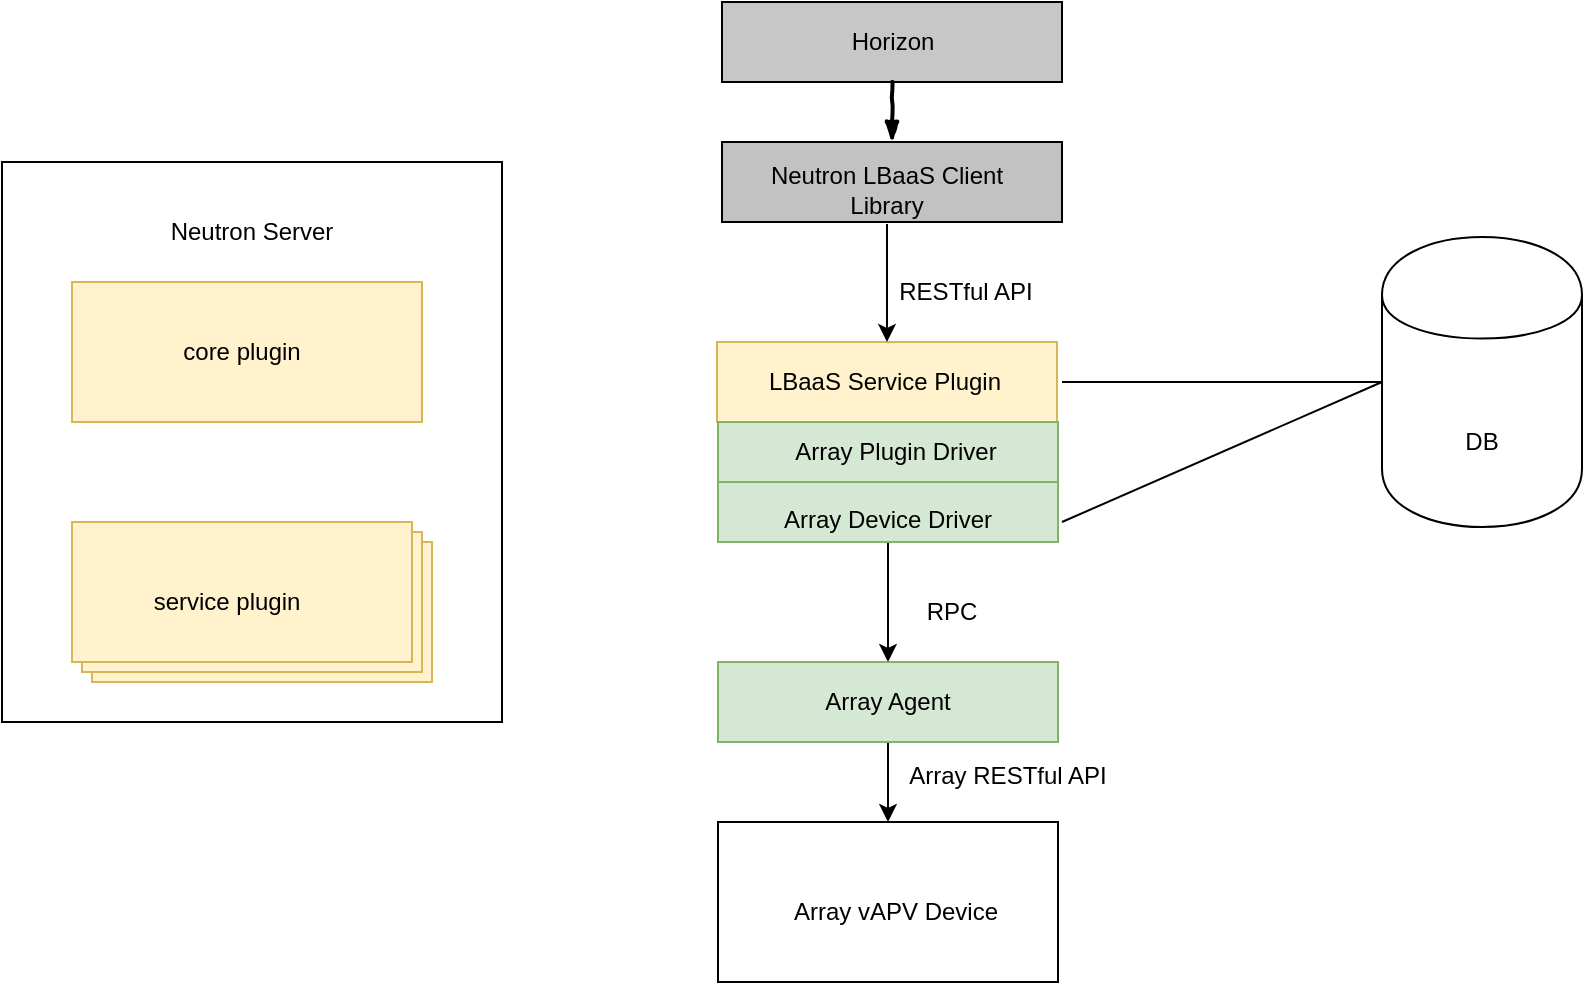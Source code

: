 <mxfile version="10.7.4" type="github"><diagram id="7N29zGMl4YyJZc-qTW2X" name="Page-1"><mxGraphModel dx="918" dy="648" grid="1" gridSize="10" guides="1" tooltips="1" connect="1" arrows="1" fold="1" page="1" pageScale="1" pageWidth="827" pageHeight="1169" math="0" shadow="0"><root><mxCell id="0"/><mxCell id="1" parent="0"/><mxCell id="38LT0MDOOTiqhlYuucge-5" style="edgeStyle=orthogonalEdgeStyle;rounded=0;orthogonalLoop=1;jettySize=auto;html=1;exitX=0.5;exitY=1;exitDx=0;exitDy=0;entryX=0.5;entryY=0;entryDx=0;entryDy=0;" edge="1" parent="1" source="38LT0MDOOTiqhlYuucge-1" target="GUvjcUXcu_N0Zd0C1J7k-11"><mxGeometry relative="1" as="geometry"/></mxCell><mxCell id="38LT0MDOOTiqhlYuucge-1" value="" style="rounded=0;whiteSpace=wrap;html=1;fillColor=#d5e8d4;strokeColor=#82b366;" vertex="1" parent="1"><mxGeometry x="358" y="320" width="170" height="30" as="geometry"/></mxCell><mxCell id="S_-yiuZPqRbQBj3VuvO1-1" value="" style="rounded=0;whiteSpace=wrap;html=1;" parent="1" vertex="1"><mxGeometry y="160" width="250" height="280" as="geometry"/></mxCell><mxCell id="S_-yiuZPqRbQBj3VuvO1-3" value="" style="verticalLabelPosition=bottom;verticalAlign=top;html=1;shape=mxgraph.basic.layered_rect;dx=10;outlineConnect=0;fillColor=#fff2cc;strokeColor=#d6b656;" parent="1" vertex="1"><mxGeometry x="35" y="340" width="180" height="80" as="geometry"/></mxCell><mxCell id="S_-yiuZPqRbQBj3VuvO1-4" value="" style="verticalLabelPosition=bottom;verticalAlign=top;html=1;shape=mxgraph.basic.rect;fillColor2=none;strokeWidth=1;size=20;indent=5;fillColor=#fff2cc;strokeColor=#d6b656;" parent="1" vertex="1"><mxGeometry x="35" y="220" width="175" height="70" as="geometry"/></mxCell><mxCell id="GUvjcUXcu_N0Zd0C1J7k-2" value="Neutron Server" style="text;html=1;strokeColor=none;fillColor=none;align=center;verticalAlign=middle;whiteSpace=wrap;rounded=0;" parent="1" vertex="1"><mxGeometry x="70" y="180" width="110" height="30" as="geometry"/></mxCell><mxCell id="GUvjcUXcu_N0Zd0C1J7k-3" value="core plugin" style="text;html=1;strokeColor=none;fillColor=none;align=center;verticalAlign=middle;whiteSpace=wrap;rounded=0;" parent="1" vertex="1"><mxGeometry x="70" y="242.5" width="100" height="25" as="geometry"/></mxCell><mxCell id="GUvjcUXcu_N0Zd0C1J7k-4" value="service plugin" style="text;html=1;strokeColor=none;fillColor=none;align=center;verticalAlign=middle;whiteSpace=wrap;rounded=0;" parent="1" vertex="1"><mxGeometry x="60" y="365" width="105" height="30" as="geometry"/></mxCell><mxCell id="GUvjcUXcu_N0Zd0C1J7k-5" value="" style="rounded=0;whiteSpace=wrap;html=1;fillColor=#C7C7C7;" parent="1" vertex="1"><mxGeometry x="360" y="80" width="170" height="40" as="geometry"/></mxCell><mxCell id="GUvjcUXcu_N0Zd0C1J7k-8" value="" style="rounded=0;whiteSpace=wrap;html=1;fillColor=#C2C2C2;" parent="1" vertex="1"><mxGeometry x="360" y="150" width="170" height="40" as="geometry"/></mxCell><mxCell id="GUvjcUXcu_N0Zd0C1J7k-9" value="" style="rounded=0;whiteSpace=wrap;html=1;fillColor=#fff2cc;strokeColor=#d6b656;" parent="1" vertex="1"><mxGeometry x="357.5" y="250" width="170" height="40" as="geometry"/></mxCell><mxCell id="GUvjcUXcu_N0Zd0C1J7k-10" value="" style="rounded=0;whiteSpace=wrap;html=1;fillColor=#d5e8d4;strokeColor=#82b366;" parent="1" vertex="1"><mxGeometry x="358" y="290" width="170" height="30" as="geometry"/></mxCell><mxCell id="38LT0MDOOTiqhlYuucge-4" style="edgeStyle=orthogonalEdgeStyle;rounded=0;orthogonalLoop=1;jettySize=auto;html=1;entryX=0.5;entryY=0;entryDx=0;entryDy=0;" edge="1" parent="1" source="GUvjcUXcu_N0Zd0C1J7k-11" target="GUvjcUXcu_N0Zd0C1J7k-12"><mxGeometry relative="1" as="geometry"/></mxCell><mxCell id="GUvjcUXcu_N0Zd0C1J7k-11" value="Array Agent" style="rounded=0;whiteSpace=wrap;html=1;fillColor=#d5e8d4;strokeColor=#82b366;" parent="1" vertex="1"><mxGeometry x="358" y="410" width="170" height="40" as="geometry"/></mxCell><mxCell id="GUvjcUXcu_N0Zd0C1J7k-12" value="" style="rounded=0;whiteSpace=wrap;html=1;" parent="1" vertex="1"><mxGeometry x="358" y="490" width="170" height="80" as="geometry"/></mxCell><mxCell id="GUvjcUXcu_N0Zd0C1J7k-13" value="Horizon" style="text;html=1;strokeColor=none;fillColor=none;align=center;verticalAlign=middle;whiteSpace=wrap;rounded=0;" parent="1" vertex="1"><mxGeometry x="396.5" y="90" width="97" height="20" as="geometry"/></mxCell><mxCell id="GUvjcUXcu_N0Zd0C1J7k-19" style="edgeStyle=orthogonalEdgeStyle;rounded=0;orthogonalLoop=1;jettySize=auto;html=1;exitX=0.5;exitY=1;exitDx=0;exitDy=0;entryX=0.5;entryY=0;entryDx=0;entryDy=0;" parent="1" source="GUvjcUXcu_N0Zd0C1J7k-14" target="GUvjcUXcu_N0Zd0C1J7k-9" edge="1"><mxGeometry relative="1" as="geometry"/></mxCell><mxCell id="GUvjcUXcu_N0Zd0C1J7k-14" value="Neutron LBaaS Client Library" style="text;html=1;strokeColor=none;fillColor=none;align=center;verticalAlign=middle;whiteSpace=wrap;rounded=0;" parent="1" vertex="1"><mxGeometry x="365" y="157" width="155" height="34" as="geometry"/></mxCell><mxCell id="GUvjcUXcu_N0Zd0C1J7k-16" value="" style="rounded=0;comic=1;strokeWidth=2;endArrow=blockThin;html=1;fontFamily=Comic Sans MS;fontStyle=1;exitX=0.5;exitY=1;exitDx=0;exitDy=0;entryX=0.5;entryY=0;entryDx=0;entryDy=0;" parent="1" source="GUvjcUXcu_N0Zd0C1J7k-5" target="GUvjcUXcu_N0Zd0C1J7k-8" edge="1"><mxGeometry width="50" height="50" relative="1" as="geometry"><mxPoint x="440" y="170" as="sourcePoint"/><mxPoint x="490" y="120" as="targetPoint"/></mxGeometry></mxCell><mxCell id="GUvjcUXcu_N0Zd0C1J7k-26" value="RESTful API" style="text;html=1;strokeColor=none;fillColor=none;align=center;verticalAlign=middle;whiteSpace=wrap;rounded=0;" parent="1" vertex="1"><mxGeometry x="434" y="210" width="96" height="29" as="geometry"/></mxCell><mxCell id="GUvjcUXcu_N0Zd0C1J7k-27" value="Array RESTful API" style="text;html=1;strokeColor=none;fillColor=none;align=center;verticalAlign=middle;whiteSpace=wrap;rounded=0;" parent="1" vertex="1"><mxGeometry x="450" y="452.5" width="106" height="29" as="geometry"/></mxCell><mxCell id="GUvjcUXcu_N0Zd0C1J7k-28" value="LBaaS Service Plugin" style="text;html=1;strokeColor=none;fillColor=none;align=center;verticalAlign=middle;whiteSpace=wrap;rounded=0;" parent="1" vertex="1"><mxGeometry x="373" y="260" width="137" height="20" as="geometry"/></mxCell><mxCell id="GUvjcUXcu_N0Zd0C1J7k-29" value="Array Plugin Driver" style="text;html=1;strokeColor=none;fillColor=none;align=center;verticalAlign=middle;whiteSpace=wrap;rounded=0;" parent="1" vertex="1"><mxGeometry x="384" y="295" width="126" height="20" as="geometry"/></mxCell><mxCell id="GUvjcUXcu_N0Zd0C1J7k-30" value="Array Device Driver" style="text;html=1;strokeColor=none;fillColor=none;align=center;verticalAlign=middle;whiteSpace=wrap;rounded=0;" parent="1" vertex="1"><mxGeometry x="375" y="328" width="136" height="22" as="geometry"/></mxCell><mxCell id="GUvjcUXcu_N0Zd0C1J7k-31" value="Array vAPV Device" style="text;html=1;strokeColor=none;fillColor=none;align=center;verticalAlign=middle;whiteSpace=wrap;rounded=0;" parent="1" vertex="1"><mxGeometry x="384" y="520" width="126" height="30" as="geometry"/></mxCell><mxCell id="GUvjcUXcu_N0Zd0C1J7k-34" value="" style="shape=cylinder;whiteSpace=wrap;html=1;boundedLbl=1;backgroundOutline=1;" parent="1" vertex="1"><mxGeometry x="690" y="197.5" width="100" height="145" as="geometry"/></mxCell><mxCell id="GUvjcUXcu_N0Zd0C1J7k-35" value="DB&lt;br&gt;" style="text;html=1;strokeColor=none;fillColor=none;align=center;verticalAlign=middle;whiteSpace=wrap;rounded=0;" parent="1" vertex="1"><mxGeometry x="720" y="290" width="40" height="20" as="geometry"/></mxCell><mxCell id="GUvjcUXcu_N0Zd0C1J7k-36" value="" style="endArrow=none;html=1;entryX=0;entryY=0.5;entryDx=0;entryDy=0;" parent="1" target="GUvjcUXcu_N0Zd0C1J7k-34" edge="1"><mxGeometry width="50" height="50" relative="1" as="geometry"><mxPoint x="530" y="270" as="sourcePoint"/><mxPoint x="670" y="260" as="targetPoint"/></mxGeometry></mxCell><mxCell id="GUvjcUXcu_N0Zd0C1J7k-37" value="" style="endArrow=none;html=1;entryX=0;entryY=0.5;entryDx=0;entryDy=0;" parent="1" target="GUvjcUXcu_N0Zd0C1J7k-34" edge="1"><mxGeometry width="50" height="50" relative="1" as="geometry"><mxPoint x="530" y="340" as="sourcePoint"/><mxPoint x="660" y="350" as="targetPoint"/></mxGeometry></mxCell><mxCell id="38LT0MDOOTiqhlYuucge-6" value="RPC" style="text;html=1;strokeColor=none;fillColor=none;align=center;verticalAlign=middle;whiteSpace=wrap;rounded=0;" vertex="1" parent="1"><mxGeometry x="450" y="370" width="50" height="29" as="geometry"/></mxCell></root></mxGraphModel></diagram></mxfile>